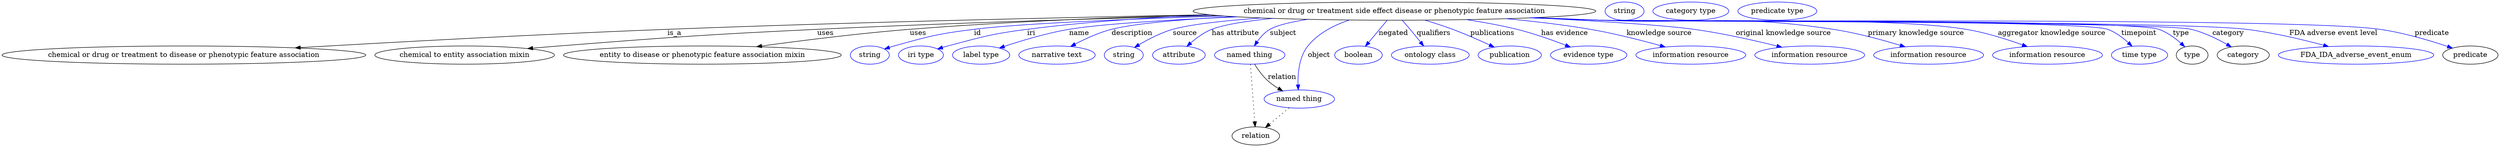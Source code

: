 digraph {
	graph [bb="0,0,4932,283"];
	node [label="\N"];
	"chemical or drug or treatment side effect disease or phenotypic feature association"	[height=0.5,
		label="chemical or drug or treatment side effect disease or phenotypic feature association",
		pos="2750.4,265",
		width=11.049];
	"chemical or drug or treatment to disease or phenotypic feature association"	[height=0.5,
		pos="359.42,178",
		width=9.9838];
	"chemical or drug or treatment side effect disease or phenotypic feature association" -> "chemical or drug or treatment to disease or phenotypic feature association"	[label=is_a,
		lp="1330.4,221.5",
		pos="e,579.8,192.26 2384.9,257.88 2095.1,252.35 1679.7,242.92 1316.4,229 1068,219.48 783.62,204.04 589.83,192.84"];
	"chemical to entity association mixin"	[height=0.5,
		pos="914.42,178",
		width=4.9287];
	"chemical or drug or treatment side effect disease or phenotypic feature association" -> "chemical to entity association mixin"	[label=uses,
		lp="1627.9,221.5",
		pos="e,1039.4,190.81 2401.3,256.34 2175.9,250.63 1876.2,241.63 1611.4,229 1384.5,218.18 1327.9,213.62 1101.4,196 1084.6,194.69 1067,193.22 \
1049.6,191.71"];
	"entity to disease or phenotypic feature association mixin"	[height=0.5,
		pos="1384.4,178",
		width=7.6188];
	"chemical or drug or treatment side effect disease or phenotypic feature association" -> "entity to disease or phenotypic feature association mixin"	[label=uses,
		lp="1810.9,221.5",
		pos="e,1491.6,194.6 2384.8,257.88 2206.5,253.04 1989.1,244.4 1794.4,229 1695.4,221.17 1583.6,207.18 1501.7,195.99"];
	id	[color=blue,
		height=0.5,
		label=string,
		pos="1715.4,178",
		width=1.0652];
	"chemical or drug or treatment side effect disease or phenotypic feature association" -> id	[color=blue,
		label=id,
		lp="1928.4,221.5",
		pos="e,1744.4,189.97 2414.2,255.36 2227.5,249.46 2014.5,240.61 1921.4,229 1850.2,220.12 1832.5,215.35 1763.4,196 1760.3,195.13 1757.1,\
194.16 1753.9,193.14",
		style=solid];
	iri	[color=blue,
		height=0.5,
		label="iri type",
		pos="1816.4,178",
		width=1.2277];
	"chemical or drug or treatment side effect disease or phenotypic feature association" -> iri	[color=blue,
		label=iri,
		lp="2034.4,221.5",
		pos="e,1849.3,190.14 2386.7,257.71 2271.2,252.7 2143.1,243.99 2026.4,229 1955.7,219.92 1938.3,214.25 1869.4,196 1866,195.11 1862.6,194.13 \
1859.1,193.11",
		style=solid];
	name	[color=blue,
		height=0.5,
		label="label type",
		pos="1935.4,178",
		width=1.5707];
	"chemical or drug or treatment side effect disease or phenotypic feature association" -> name	[color=blue,
		label=name,
		lp="2129.4,221.5",
		pos="e,1971.5,191.97 2441.3,253.66 2310.2,247.92 2173,239.73 2109.4,229 2065.1,221.53 2016.1,206.82 1981.4,195.28",
		style=solid];
	description	[color=blue,
		height=0.5,
		label="narrative text",
		pos="2085.4,178",
		width=2.0943];
	"chemical or drug or treatment side effect disease or phenotypic feature association" -> description	[color=blue,
		label=description,
		lp="2233.9,221.5",
		pos="e,2112.3,194.9 2433.9,254.09 2335.4,248.82 2240.3,240.88 2193.4,229 2168.2,222.62 2141.7,210.44 2121.3,199.7",
		style=solid];
	source	[color=blue,
		height=0.5,
		label=string,
		pos="2217.4,178",
		width=1.0652];
	"chemical or drug or treatment side effect disease or phenotypic feature association" -> source	[color=blue,
		label=source,
		lp="2337.4,221.5",
		pos="e,2238.5,193.14 2487.1,251.48 2415.1,246.15 2347.6,238.83 2313.4,229 2289.9,222.25 2265.5,209.45 2247.2,198.5",
		style=solid];
	"has attribute"	[color=blue,
		height=0.5,
		label=attribute,
		pos="2325.4,178",
		width=1.4443];
	"chemical or drug or treatment side effect disease or phenotypic feature association" -> "has attribute"	[color=blue,
		label="has attribute",
		lp="2437.4,221.5",
		pos="e,2341.2,195.25 2510.7,250.59 2459.9,245.45 2414.4,238.46 2390.4,229 2375,222.92 2360.2,212.06 2348.6,202.01",
		style=solid];
	subject	[color=blue,
		height=0.5,
		label="named thing",
		pos="2465.4,178",
		width=1.9318];
	"chemical or drug or treatment side effect disease or phenotypic feature association" -> subject	[color=blue,
		label=subject,
		lp="2531.4,221.5",
		pos="e,2474.6,196.23 2580.3,248.73 2548,243.72 2519.9,237.26 2505.4,229 2495.3,223.23 2486.8,213.83 2480.3,204.73",
		style=solid];
	object	[color=blue,
		height=0.5,
		label="named thing",
		pos="2563.4,91",
		width=1.9318];
	"chemical or drug or treatment side effect disease or phenotypic feature association" -> object	[color=blue,
		label=object,
		lp="2602.4,178",
		pos="e,2561.4,109.15 2662.3,247.39 2632.1,237.38 2600.8,221.41 2580.4,196 2563.1,174.44 2560.3,142.11 2560.9,119.23",
		style=solid];
	negated	[color=blue,
		height=0.5,
		label=boolean,
		pos="2680.4,178",
		width=1.2999];
	"chemical or drug or treatment side effect disease or phenotypic feature association" -> negated	[color=blue,
		label=negated,
		lp="2749.4,221.5",
		pos="e,2693.9,195.31 2736.3,246.8 2725.9,234.23 2711.7,217.01 2700.2,203.08",
		style=solid];
	qualifiers	[color=blue,
		height=0.5,
		label="ontology class",
		pos="2821.4,178",
		width=2.1304];
	"chemical or drug or treatment side effect disease or phenotypic feature association" -> qualifiers	[color=blue,
		label=qualifiers,
		lp="2828.9,221.5",
		pos="e,2808.7,195.93 2766.6,246.79 2771.8,241.2 2777.4,234.91 2782.4,229 2789.2,221.01 2796.3,212.07 2802.6,203.97",
		style=solid];
	publications	[color=blue,
		height=0.5,
		label=publication,
		pos="2978.4,178",
		width=1.7332];
	"chemical or drug or treatment side effect disease or phenotypic feature association" -> publications	[color=blue,
		label=publications,
		lp="2945.4,221.5",
		pos="e,2948,193.86 2811.4,247.18 2829.3,241.82 2848.8,235.57 2866.4,229 2890.8,219.91 2917.5,208.1 2938.6,198.24",
		style=solid];
	"has evidence"	[color=blue,
		height=0.5,
		label="evidence type",
		pos="3134.4,178",
		width=2.0943];
	"chemical or drug or treatment side effect disease or phenotypic feature association" -> "has evidence"	[color=blue,
		label="has evidence",
		lp="3087.9,221.5",
		pos="e,3098.5,193.96 2893.6,248.17 2926.6,243.2 2961.5,236.89 2993.4,229 3026,220.96 3061.6,208.31 3088.9,197.75",
		style=solid];
	"knowledge source"	[color=blue,
		height=0.5,
		label="information resource",
		pos="3336.4,178",
		width=3.015];
	"chemical or drug or treatment side effect disease or phenotypic feature association" -> "knowledge source"	[color=blue,
		label="knowledge source",
		lp="3274.9,221.5",
		pos="e,3286,194.07 2972.3,250.04 3026.8,244.95 3084.9,238.11 3138.4,229 3185.1,221.05 3237,207.79 3275.9,196.92",
		style=solid];
	"original knowledge source"	[color=blue,
		height=0.5,
		label="information resource",
		pos="3571.4,178",
		width=3.015];
	"chemical or drug or treatment side effect disease or phenotypic feature association" -> "original knowledge source"	[color=blue,
		label="original knowledge source",
		lp="3520.4,221.5",
		pos="e,3516.6,193.57 3024.7,251.94 3149.4,245.61 3282.4,237.43 3343.4,229 3399.1,221.29 3461.5,207.24 3506.9,196",
		style=solid];
	"primary knowledge source"	[color=blue,
		height=0.5,
		label="information resource",
		pos="3806.4,178",
		width=3.015];
	"chemical or drug or treatment side effect disease or phenotypic feature association" -> "primary knowledge source"	[color=blue,
		label="primary knowledge source",
		lp="3782.4,221.5",
		pos="e,3760.3,194.33 3030.4,252.21 3072.9,250.44 3116.3,248.66 3157.4,247 3362.3,238.72 3415.7,259.54 3618.4,229 3663.6,222.19 3713.6,\
208.6 3750.7,197.3",
		style=solid];
	"aggregator knowledge source"	[color=blue,
		height=0.5,
		label="information resource",
		pos="4041.4,178",
		width=3.015];
	"chemical or drug or treatment side effect disease or phenotypic feature association" -> "aggregator knowledge source"	[color=blue,
		label="aggregator knowledge source",
		lp="4050.9,221.5",
		pos="e,4001.7,194.8 3024.1,251.94 3068.6,250.15 3114.3,248.44 3157.4,247 3318.3,241.64 3722.6,255.26 3881.4,229 3919.4,222.72 3960.8,\
209.6 3992,198.37",
		style=solid];
	timepoint	[color=blue,
		height=0.5,
		label="time type",
		pos="4223.4,178",
		width=1.5346];
	"chemical or drug or treatment side effect disease or phenotypic feature association" -> timepoint	[color=blue,
		label=timepoint,
		lp="4223.4,221.5",
		pos="e,4208.9,195.43 3021,251.79 3066.6,250 3113.3,248.32 3157.4,247 3213.2,245.34 4109,248.04 4161.4,229 4176.5,223.53 4190.6,212.77 \
4201.6,202.63",
		style=solid];
	type	[height=0.5,
		pos="4327.4,178",
		width=0.86659];
	"chemical or drug or treatment side effect disease or phenotypic feature association" -> type	[color=blue,
		label=type,
		lp="4306.4,221.5",
		pos="e,4313.1,194.48 3020.2,251.76 3066,249.97 3113.1,248.29 3157.4,247 3218.8,245.22 4204.5,249.24 4262.4,229 4278.6,223.36 4293.9,211.98 \
4305.6,201.51",
		style=solid];
	category	[height=0.5,
		pos="4428.4,178",
		width=1.4263];
	"chemical or drug or treatment side effect disease or phenotypic feature association" -> category	[color=blue,
		label=category,
		lp="4398.9,221.5",
		pos="e,4405.2,194.07 3019.9,251.74 3065.8,249.94 3113,248.27 3157.4,247 3222.3,245.14 4263.3,244.16 4326.4,229 4351.3,223.04 4377.1,210.32 \
4396.5,199.2",
		style=solid];
	"FDA adverse event level"	[color=blue,
		height=0.5,
		label=FDA_IDA_adverse_event_enum,
		pos="4651.4,178",
		width=4.2607];
	"chemical or drug or treatment side effect disease or phenotypic feature association" -> "FDA adverse event level"	[color=blue,
		label="FDA adverse event level",
		lp="4606.9,221.5",
		pos="e,4597.1,194.89 3019.1,251.72 3065.2,249.92 3112.7,248.25 3157.4,247 3299.3,243.04 4293.5,246.03 4434.4,229 4486.6,222.7 4544.5,\
208.99 4587.4,197.52",
		style=solid];
	predicate	[height=0.5,
		pos="4877.4,178",
		width=1.5165];
	"chemical or drug or treatment side effect disease or phenotypic feature association" -> predicate	[color=blue,
		label=predicate,
		lp="4801.4,221.5",
		pos="e,4842,191.85 3018,251.67 3064.5,249.86 3112.3,248.2 3157.4,247 3328.6,242.43 4528.9,253.24 4698.4,229 4745,222.34 4796.6,207.05 \
4832.4,195.12",
		style=solid];
	subject -> object	[label=relation,
		lp="2529.4,134.5",
		pos="e,2530.8,107 2475.2,159.8 2481.7,149.42 2490.9,136.42 2501.4,127 2507.5,121.55 2514.6,116.58 2521.7,112.21"];
	relation	[height=0.5,
		pos="2477.4,18",
		width=1.2999];
	subject -> relation	[pos="e,2476.1,36.188 2466.7,159.79 2468.8,132.48 2472.9,78.994 2475.3,46.38",
		style=dotted];
	object -> relation	[pos="e,2496.4,34.647 2543.5,73.533 2531.8,63.922 2517,51.669 2504.3,41.213",
		style=dotted];
	association_type	[color=blue,
		height=0.5,
		label=string,
		pos="3204.4,265",
		width=1.0652];
	association_category	[color=blue,
		height=0.5,
		label="category type",
		pos="3335.4,265",
		width=2.0762];
	"chemical or drug or treatment side effect disease or phenotypic feature association_predicate"	[color=blue,
		height=0.5,
		label="predicate type",
		pos="3506.4,265",
		width=2.1665];
}
